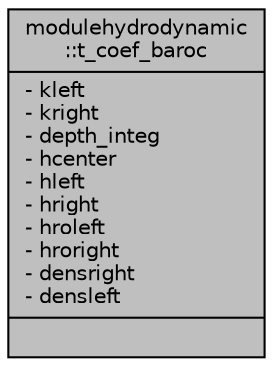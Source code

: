 digraph "modulehydrodynamic::t_coef_baroc"
{
 // LATEX_PDF_SIZE
  edge [fontname="Helvetica",fontsize="10",labelfontname="Helvetica",labelfontsize="10"];
  node [fontname="Helvetica",fontsize="10",shape=record];
  Node1 [label="{modulehydrodynamic\l::t_coef_baroc\n|- kleft\l- kright\l- depth_integ\l- hcenter\l- hleft\l- hright\l- hroleft\l- hroright\l- densright\l- densleft\l|}",height=0.2,width=0.4,color="black", fillcolor="grey75", style="filled", fontcolor="black",tooltip=" "];
}
